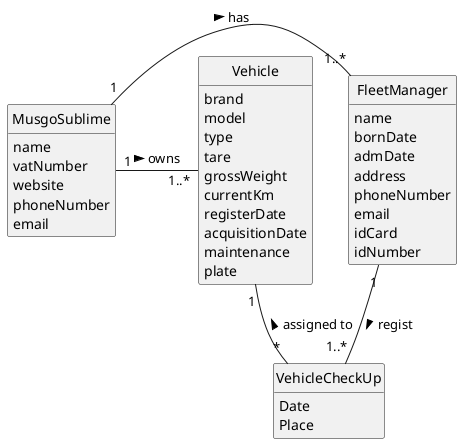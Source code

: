 @startuml
skinparam monochrome true
skinparam packageStyle rectangle
skinparam shadowing false

skinparam classAttributeIconSize 0

hide circle
hide methods

class MusgoSublime {
    name
    vatNumber
    website
    phoneNumber
    email
}

class FleetManager {
    name
    bornDate
    admDate
    address
    phoneNumber
    email
    idCard
    idNumber
}

class Vehicle {
    brand
    model
    type
    tare
    grossWeight
    currentKm
    registerDate
    acquisitionDate
    maintenance
    plate
}

class VehicleCheckUp {
    Date
    Place
}

MusgoSublime "1" - "1..*" FleetManager: has >
MusgoSublime "1" - "1..*" Vehicle: owns >
FleetManager "1" -- "1..*" VehicleCheckUp : regist >
Vehicle "1" -- "*" VehicleCheckUp : assigned to <
@enduml